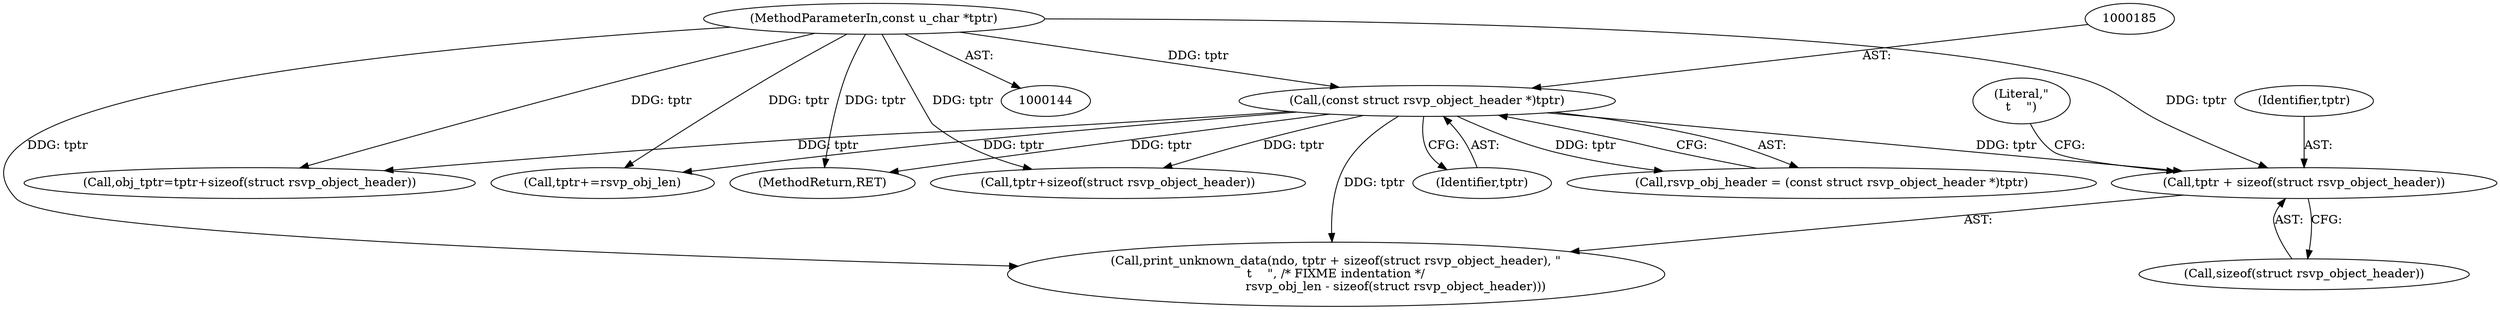 digraph "0_tcpdump_289c672020280529fd382f3502efab7100d638ec@API" {
"1003368" [label="(Call,tptr + sizeof(struct rsvp_object_header))"];
"1000148" [label="(MethodParameterIn,const u_char *tptr)"];
"1000184" [label="(Call,(const struct rsvp_object_header *)tptr)"];
"1003368" [label="(Call,tptr + sizeof(struct rsvp_object_header))"];
"1000182" [label="(Call,rsvp_obj_header = (const struct rsvp_object_header *)tptr)"];
"1003369" [label="(Identifier,tptr)"];
"1003409" [label="(MethodReturn,RET)"];
"1000316" [label="(Call,tptr+sizeof(struct rsvp_object_header))"];
"1000184" [label="(Call,(const struct rsvp_object_header *)tptr)"];
"1000186" [label="(Identifier,tptr)"];
"1003370" [label="(Call,sizeof(struct rsvp_object_header))"];
"1000314" [label="(Call,obj_tptr=tptr+sizeof(struct rsvp_object_header))"];
"1003377" [label="(Call,tptr+=rsvp_obj_len)"];
"1000148" [label="(MethodParameterIn,const u_char *tptr)"];
"1003366" [label="(Call,print_unknown_data(ndo, tptr + sizeof(struct rsvp_object_header), \"\n\t    \", /* FIXME indentation */\n                               rsvp_obj_len - sizeof(struct rsvp_object_header)))"];
"1003372" [label="(Literal,\"\n\t    \")"];
"1003368" -> "1003366"  [label="AST: "];
"1003368" -> "1003370"  [label="CFG: "];
"1003369" -> "1003368"  [label="AST: "];
"1003370" -> "1003368"  [label="AST: "];
"1003372" -> "1003368"  [label="CFG: "];
"1000148" -> "1003368"  [label="DDG: tptr"];
"1000184" -> "1003368"  [label="DDG: tptr"];
"1000148" -> "1000144"  [label="AST: "];
"1000148" -> "1003409"  [label="DDG: tptr"];
"1000148" -> "1000184"  [label="DDG: tptr"];
"1000148" -> "1000314"  [label="DDG: tptr"];
"1000148" -> "1000316"  [label="DDG: tptr"];
"1000148" -> "1003366"  [label="DDG: tptr"];
"1000148" -> "1003377"  [label="DDG: tptr"];
"1000184" -> "1000182"  [label="AST: "];
"1000184" -> "1000186"  [label="CFG: "];
"1000185" -> "1000184"  [label="AST: "];
"1000186" -> "1000184"  [label="AST: "];
"1000182" -> "1000184"  [label="CFG: "];
"1000184" -> "1003409"  [label="DDG: tptr"];
"1000184" -> "1000182"  [label="DDG: tptr"];
"1000184" -> "1000314"  [label="DDG: tptr"];
"1000184" -> "1000316"  [label="DDG: tptr"];
"1000184" -> "1003366"  [label="DDG: tptr"];
"1000184" -> "1003377"  [label="DDG: tptr"];
}
